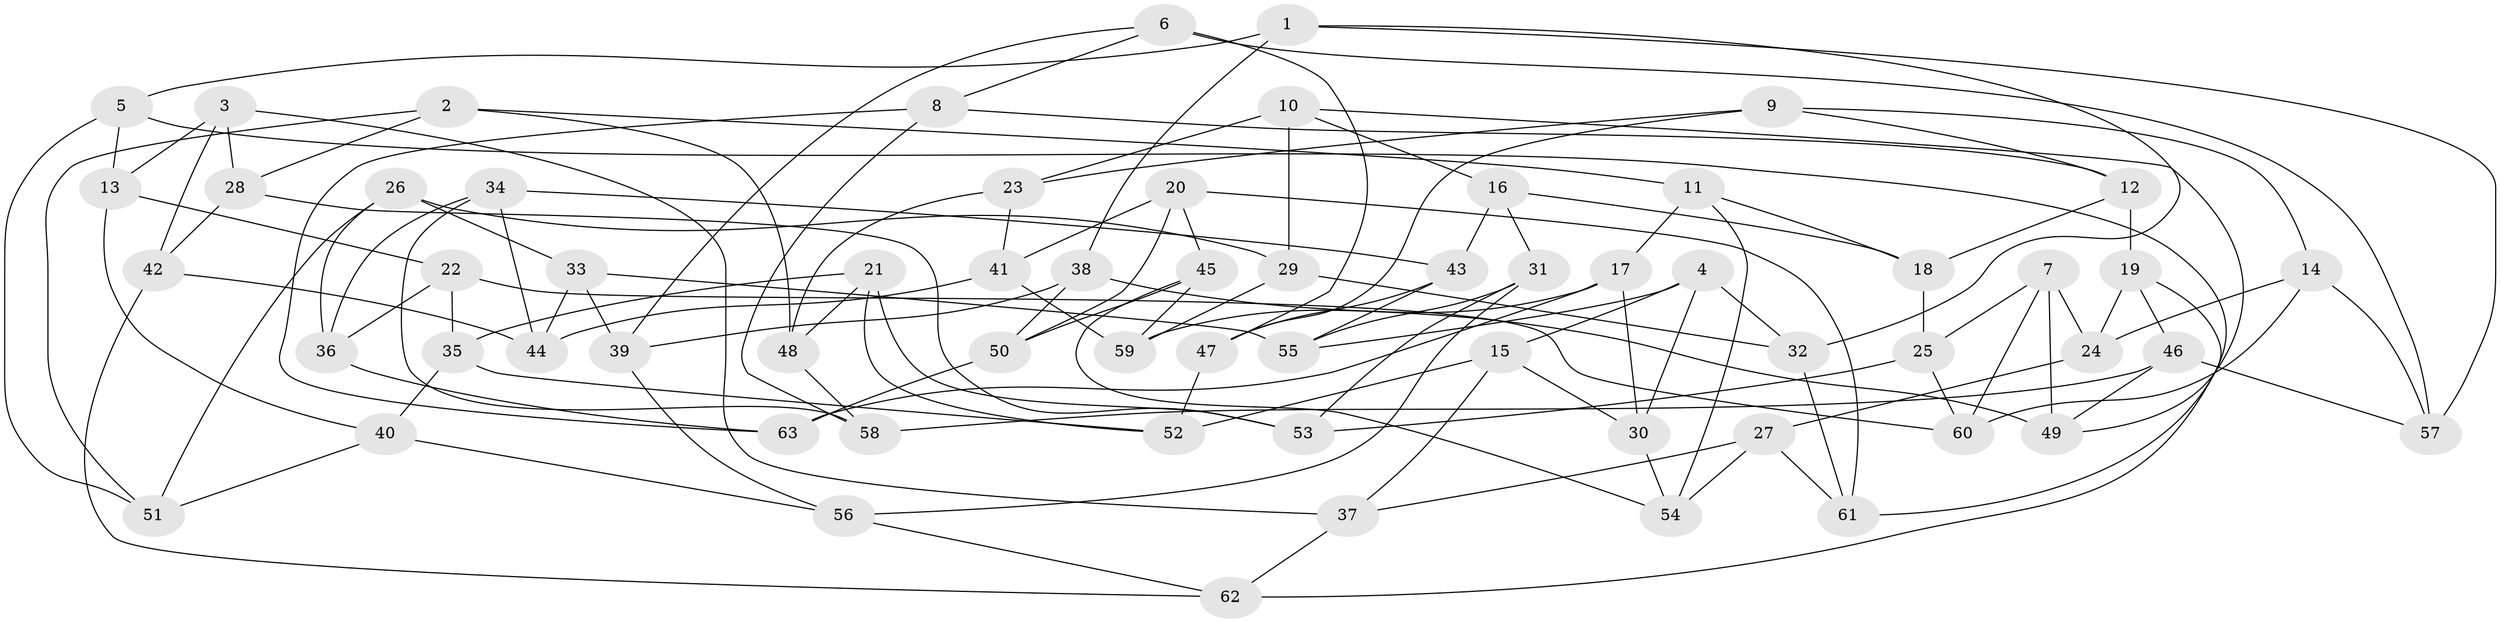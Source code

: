 // coarse degree distribution, {6: 0.2692307692307692, 5: 0.23076923076923078, 4: 0.23076923076923078, 7: 0.23076923076923078, 8: 0.038461538461538464}
// Generated by graph-tools (version 1.1) at 2025/38/03/04/25 23:38:10]
// undirected, 63 vertices, 126 edges
graph export_dot {
  node [color=gray90,style=filled];
  1;
  2;
  3;
  4;
  5;
  6;
  7;
  8;
  9;
  10;
  11;
  12;
  13;
  14;
  15;
  16;
  17;
  18;
  19;
  20;
  21;
  22;
  23;
  24;
  25;
  26;
  27;
  28;
  29;
  30;
  31;
  32;
  33;
  34;
  35;
  36;
  37;
  38;
  39;
  40;
  41;
  42;
  43;
  44;
  45;
  46;
  47;
  48;
  49;
  50;
  51;
  52;
  53;
  54;
  55;
  56;
  57;
  58;
  59;
  60;
  61;
  62;
  63;
  1 -- 5;
  1 -- 38;
  1 -- 32;
  1 -- 57;
  2 -- 48;
  2 -- 11;
  2 -- 51;
  2 -- 28;
  3 -- 28;
  3 -- 37;
  3 -- 13;
  3 -- 42;
  4 -- 55;
  4 -- 15;
  4 -- 32;
  4 -- 30;
  5 -- 61;
  5 -- 13;
  5 -- 51;
  6 -- 8;
  6 -- 57;
  6 -- 39;
  6 -- 47;
  7 -- 60;
  7 -- 49;
  7 -- 25;
  7 -- 24;
  8 -- 63;
  8 -- 12;
  8 -- 58;
  9 -- 12;
  9 -- 23;
  9 -- 47;
  9 -- 14;
  10 -- 29;
  10 -- 49;
  10 -- 16;
  10 -- 23;
  11 -- 54;
  11 -- 17;
  11 -- 18;
  12 -- 18;
  12 -- 19;
  13 -- 22;
  13 -- 40;
  14 -- 24;
  14 -- 57;
  14 -- 60;
  15 -- 30;
  15 -- 37;
  15 -- 52;
  16 -- 31;
  16 -- 43;
  16 -- 18;
  17 -- 63;
  17 -- 59;
  17 -- 30;
  18 -- 25;
  19 -- 46;
  19 -- 24;
  19 -- 62;
  20 -- 45;
  20 -- 41;
  20 -- 50;
  20 -- 61;
  21 -- 35;
  21 -- 53;
  21 -- 48;
  21 -- 52;
  22 -- 36;
  22 -- 60;
  22 -- 35;
  23 -- 48;
  23 -- 41;
  24 -- 27;
  25 -- 53;
  25 -- 60;
  26 -- 51;
  26 -- 36;
  26 -- 33;
  26 -- 29;
  27 -- 37;
  27 -- 54;
  27 -- 61;
  28 -- 42;
  28 -- 53;
  29 -- 32;
  29 -- 59;
  30 -- 54;
  31 -- 55;
  31 -- 56;
  31 -- 53;
  32 -- 61;
  33 -- 44;
  33 -- 39;
  33 -- 55;
  34 -- 43;
  34 -- 58;
  34 -- 36;
  34 -- 44;
  35 -- 40;
  35 -- 52;
  36 -- 63;
  37 -- 62;
  38 -- 39;
  38 -- 50;
  38 -- 49;
  39 -- 56;
  40 -- 56;
  40 -- 51;
  41 -- 59;
  41 -- 44;
  42 -- 62;
  42 -- 44;
  43 -- 55;
  43 -- 47;
  45 -- 54;
  45 -- 50;
  45 -- 59;
  46 -- 58;
  46 -- 49;
  46 -- 57;
  47 -- 52;
  48 -- 58;
  50 -- 63;
  56 -- 62;
}
